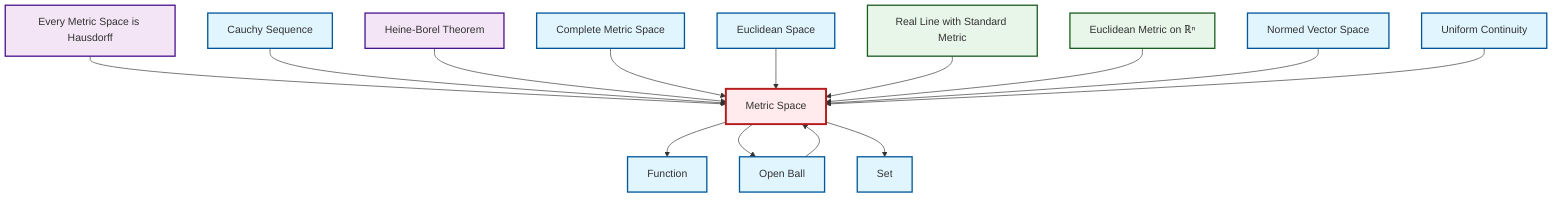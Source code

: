 graph TD
    classDef definition fill:#e1f5fe,stroke:#01579b,stroke-width:2px
    classDef theorem fill:#f3e5f5,stroke:#4a148c,stroke-width:2px
    classDef axiom fill:#fff3e0,stroke:#e65100,stroke-width:2px
    classDef example fill:#e8f5e9,stroke:#1b5e20,stroke-width:2px
    classDef current fill:#ffebee,stroke:#b71c1c,stroke-width:3px
    def-uniform-continuity["Uniform Continuity"]:::definition
    def-normed-vector-space["Normed Vector Space"]:::definition
    ex-real-line-metric["Real Line with Standard Metric"]:::example
    def-function["Function"]:::definition
    def-open-ball["Open Ball"]:::definition
    ex-euclidean-metric["Euclidean Metric on ℝⁿ"]:::example
    def-metric-space["Metric Space"]:::definition
    thm-heine-borel["Heine-Borel Theorem"]:::theorem
    def-complete-metric-space["Complete Metric Space"]:::definition
    def-set["Set"]:::definition
    thm-metric-hausdorff["Every Metric Space is Hausdorff"]:::theorem
    def-cauchy-sequence["Cauchy Sequence"]:::definition
    def-euclidean-space["Euclidean Space"]:::definition
    thm-metric-hausdorff --> def-metric-space
    def-cauchy-sequence --> def-metric-space
    def-metric-space --> def-function
    def-metric-space --> def-open-ball
    thm-heine-borel --> def-metric-space
    def-complete-metric-space --> def-metric-space
    def-metric-space --> def-set
    def-euclidean-space --> def-metric-space
    ex-real-line-metric --> def-metric-space
    ex-euclidean-metric --> def-metric-space
    def-normed-vector-space --> def-metric-space
    def-open-ball --> def-metric-space
    def-uniform-continuity --> def-metric-space
    class def-metric-space current